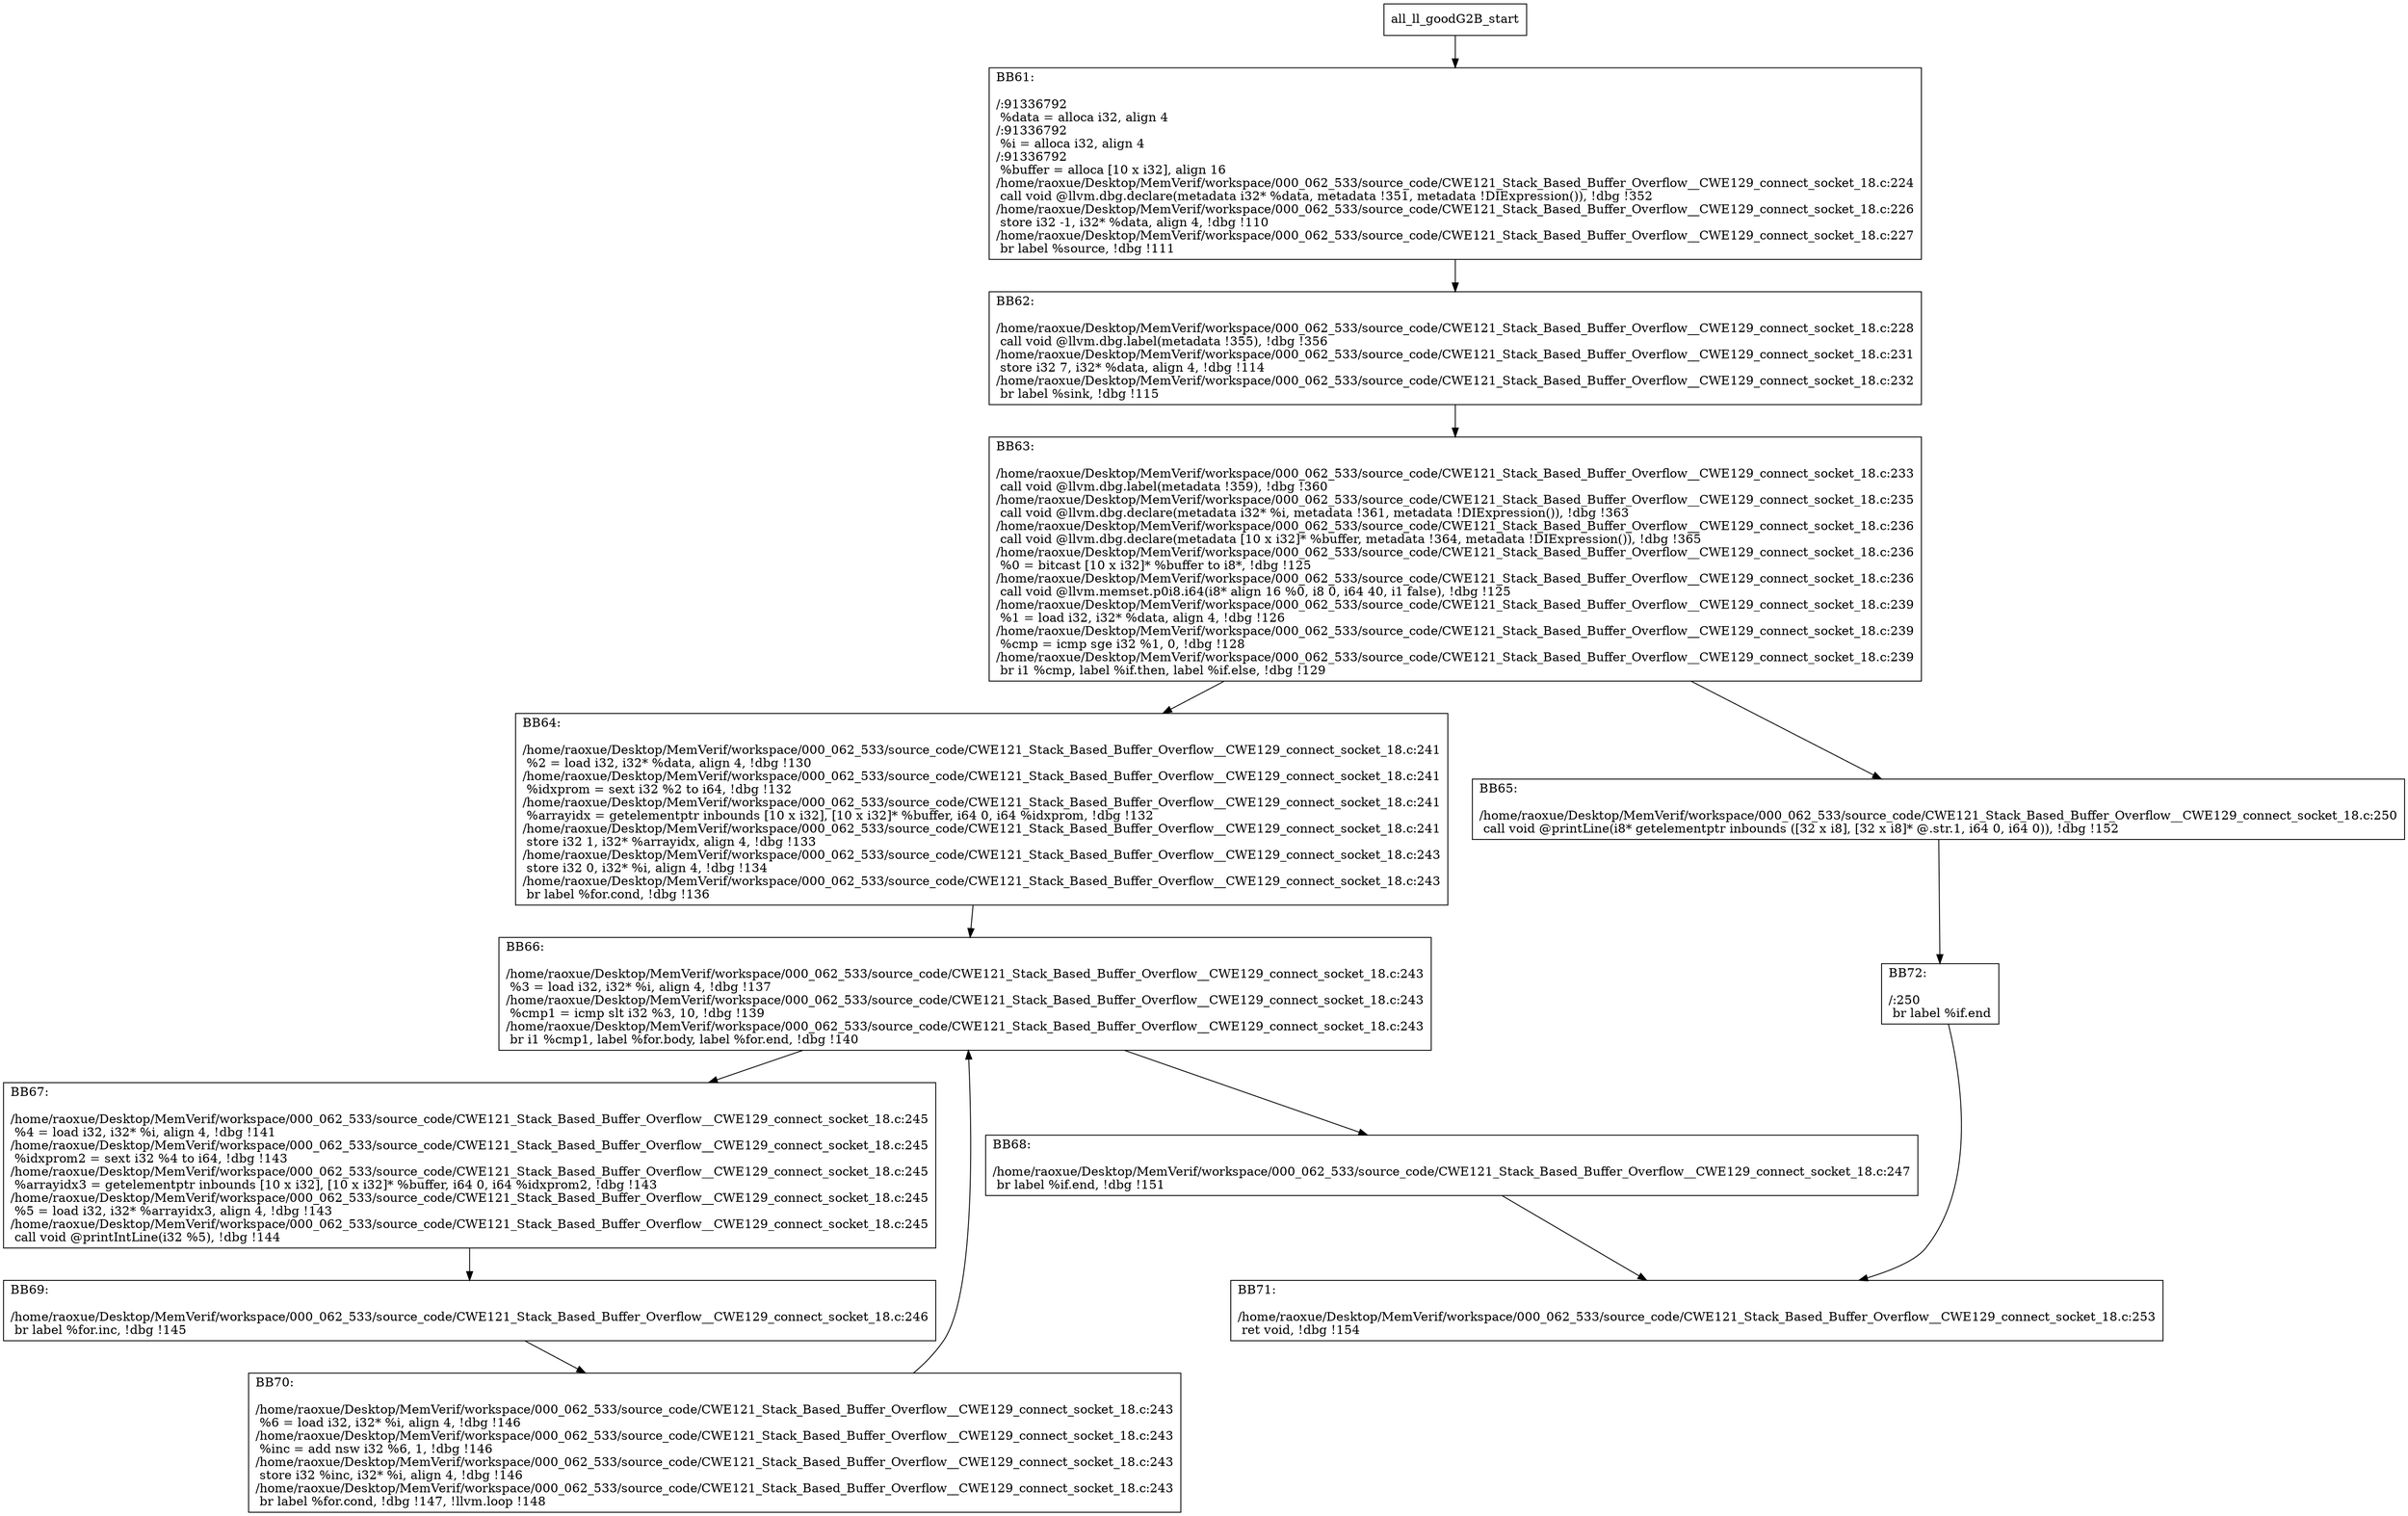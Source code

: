 digraph "CFG for'all_ll_goodG2B' function" {
	BBall_ll_goodG2B_start[shape=record,label="{all_ll_goodG2B_start}"];
	BBall_ll_goodG2B_start-> all_ll_goodG2BBB61;
	all_ll_goodG2BBB61 [shape=record, label="{BB61:\l\l/:91336792\l
  %data = alloca i32, align 4\l
/:91336792\l
  %i = alloca i32, align 4\l
/:91336792\l
  %buffer = alloca [10 x i32], align 16\l
/home/raoxue/Desktop/MemVerif/workspace/000_062_533/source_code/CWE121_Stack_Based_Buffer_Overflow__CWE129_connect_socket_18.c:224\l
  call void @llvm.dbg.declare(metadata i32* %data, metadata !351, metadata !DIExpression()), !dbg !352\l
/home/raoxue/Desktop/MemVerif/workspace/000_062_533/source_code/CWE121_Stack_Based_Buffer_Overflow__CWE129_connect_socket_18.c:226\l
  store i32 -1, i32* %data, align 4, !dbg !110\l
/home/raoxue/Desktop/MemVerif/workspace/000_062_533/source_code/CWE121_Stack_Based_Buffer_Overflow__CWE129_connect_socket_18.c:227\l
  br label %source, !dbg !111\l
}"];
	all_ll_goodG2BBB61-> all_ll_goodG2BBB62;
	all_ll_goodG2BBB62 [shape=record, label="{BB62:\l\l/home/raoxue/Desktop/MemVerif/workspace/000_062_533/source_code/CWE121_Stack_Based_Buffer_Overflow__CWE129_connect_socket_18.c:228\l
  call void @llvm.dbg.label(metadata !355), !dbg !356\l
/home/raoxue/Desktop/MemVerif/workspace/000_062_533/source_code/CWE121_Stack_Based_Buffer_Overflow__CWE129_connect_socket_18.c:231\l
  store i32 7, i32* %data, align 4, !dbg !114\l
/home/raoxue/Desktop/MemVerif/workspace/000_062_533/source_code/CWE121_Stack_Based_Buffer_Overflow__CWE129_connect_socket_18.c:232\l
  br label %sink, !dbg !115\l
}"];
	all_ll_goodG2BBB62-> all_ll_goodG2BBB63;
	all_ll_goodG2BBB63 [shape=record, label="{BB63:\l\l/home/raoxue/Desktop/MemVerif/workspace/000_062_533/source_code/CWE121_Stack_Based_Buffer_Overflow__CWE129_connect_socket_18.c:233\l
  call void @llvm.dbg.label(metadata !359), !dbg !360\l
/home/raoxue/Desktop/MemVerif/workspace/000_062_533/source_code/CWE121_Stack_Based_Buffer_Overflow__CWE129_connect_socket_18.c:235\l
  call void @llvm.dbg.declare(metadata i32* %i, metadata !361, metadata !DIExpression()), !dbg !363\l
/home/raoxue/Desktop/MemVerif/workspace/000_062_533/source_code/CWE121_Stack_Based_Buffer_Overflow__CWE129_connect_socket_18.c:236\l
  call void @llvm.dbg.declare(metadata [10 x i32]* %buffer, metadata !364, metadata !DIExpression()), !dbg !365\l
/home/raoxue/Desktop/MemVerif/workspace/000_062_533/source_code/CWE121_Stack_Based_Buffer_Overflow__CWE129_connect_socket_18.c:236\l
  %0 = bitcast [10 x i32]* %buffer to i8*, !dbg !125\l
/home/raoxue/Desktop/MemVerif/workspace/000_062_533/source_code/CWE121_Stack_Based_Buffer_Overflow__CWE129_connect_socket_18.c:236\l
  call void @llvm.memset.p0i8.i64(i8* align 16 %0, i8 0, i64 40, i1 false), !dbg !125\l
/home/raoxue/Desktop/MemVerif/workspace/000_062_533/source_code/CWE121_Stack_Based_Buffer_Overflow__CWE129_connect_socket_18.c:239\l
  %1 = load i32, i32* %data, align 4, !dbg !126\l
/home/raoxue/Desktop/MemVerif/workspace/000_062_533/source_code/CWE121_Stack_Based_Buffer_Overflow__CWE129_connect_socket_18.c:239\l
  %cmp = icmp sge i32 %1, 0, !dbg !128\l
/home/raoxue/Desktop/MemVerif/workspace/000_062_533/source_code/CWE121_Stack_Based_Buffer_Overflow__CWE129_connect_socket_18.c:239\l
  br i1 %cmp, label %if.then, label %if.else, !dbg !129\l
}"];
	all_ll_goodG2BBB63-> all_ll_goodG2BBB64;
	all_ll_goodG2BBB63-> all_ll_goodG2BBB65;
	all_ll_goodG2BBB64 [shape=record, label="{BB64:\l\l/home/raoxue/Desktop/MemVerif/workspace/000_062_533/source_code/CWE121_Stack_Based_Buffer_Overflow__CWE129_connect_socket_18.c:241\l
  %2 = load i32, i32* %data, align 4, !dbg !130\l
/home/raoxue/Desktop/MemVerif/workspace/000_062_533/source_code/CWE121_Stack_Based_Buffer_Overflow__CWE129_connect_socket_18.c:241\l
  %idxprom = sext i32 %2 to i64, !dbg !132\l
/home/raoxue/Desktop/MemVerif/workspace/000_062_533/source_code/CWE121_Stack_Based_Buffer_Overflow__CWE129_connect_socket_18.c:241\l
  %arrayidx = getelementptr inbounds [10 x i32], [10 x i32]* %buffer, i64 0, i64 %idxprom, !dbg !132\l
/home/raoxue/Desktop/MemVerif/workspace/000_062_533/source_code/CWE121_Stack_Based_Buffer_Overflow__CWE129_connect_socket_18.c:241\l
  store i32 1, i32* %arrayidx, align 4, !dbg !133\l
/home/raoxue/Desktop/MemVerif/workspace/000_062_533/source_code/CWE121_Stack_Based_Buffer_Overflow__CWE129_connect_socket_18.c:243\l
  store i32 0, i32* %i, align 4, !dbg !134\l
/home/raoxue/Desktop/MemVerif/workspace/000_062_533/source_code/CWE121_Stack_Based_Buffer_Overflow__CWE129_connect_socket_18.c:243\l
  br label %for.cond, !dbg !136\l
}"];
	all_ll_goodG2BBB64-> all_ll_goodG2BBB66;
	all_ll_goodG2BBB66 [shape=record, label="{BB66:\l\l/home/raoxue/Desktop/MemVerif/workspace/000_062_533/source_code/CWE121_Stack_Based_Buffer_Overflow__CWE129_connect_socket_18.c:243\l
  %3 = load i32, i32* %i, align 4, !dbg !137\l
/home/raoxue/Desktop/MemVerif/workspace/000_062_533/source_code/CWE121_Stack_Based_Buffer_Overflow__CWE129_connect_socket_18.c:243\l
  %cmp1 = icmp slt i32 %3, 10, !dbg !139\l
/home/raoxue/Desktop/MemVerif/workspace/000_062_533/source_code/CWE121_Stack_Based_Buffer_Overflow__CWE129_connect_socket_18.c:243\l
  br i1 %cmp1, label %for.body, label %for.end, !dbg !140\l
}"];
	all_ll_goodG2BBB66-> all_ll_goodG2BBB67;
	all_ll_goodG2BBB66-> all_ll_goodG2BBB68;
	all_ll_goodG2BBB67 [shape=record, label="{BB67:\l\l/home/raoxue/Desktop/MemVerif/workspace/000_062_533/source_code/CWE121_Stack_Based_Buffer_Overflow__CWE129_connect_socket_18.c:245\l
  %4 = load i32, i32* %i, align 4, !dbg !141\l
/home/raoxue/Desktop/MemVerif/workspace/000_062_533/source_code/CWE121_Stack_Based_Buffer_Overflow__CWE129_connect_socket_18.c:245\l
  %idxprom2 = sext i32 %4 to i64, !dbg !143\l
/home/raoxue/Desktop/MemVerif/workspace/000_062_533/source_code/CWE121_Stack_Based_Buffer_Overflow__CWE129_connect_socket_18.c:245\l
  %arrayidx3 = getelementptr inbounds [10 x i32], [10 x i32]* %buffer, i64 0, i64 %idxprom2, !dbg !143\l
/home/raoxue/Desktop/MemVerif/workspace/000_062_533/source_code/CWE121_Stack_Based_Buffer_Overflow__CWE129_connect_socket_18.c:245\l
  %5 = load i32, i32* %arrayidx3, align 4, !dbg !143\l
/home/raoxue/Desktop/MemVerif/workspace/000_062_533/source_code/CWE121_Stack_Based_Buffer_Overflow__CWE129_connect_socket_18.c:245\l
  call void @printIntLine(i32 %5), !dbg !144\l
}"];
	all_ll_goodG2BBB67-> all_ll_goodG2BBB69;
	all_ll_goodG2BBB69 [shape=record, label="{BB69:\l\l/home/raoxue/Desktop/MemVerif/workspace/000_062_533/source_code/CWE121_Stack_Based_Buffer_Overflow__CWE129_connect_socket_18.c:246\l
  br label %for.inc, !dbg !145\l
}"];
	all_ll_goodG2BBB69-> all_ll_goodG2BBB70;
	all_ll_goodG2BBB70 [shape=record, label="{BB70:\l\l/home/raoxue/Desktop/MemVerif/workspace/000_062_533/source_code/CWE121_Stack_Based_Buffer_Overflow__CWE129_connect_socket_18.c:243\l
  %6 = load i32, i32* %i, align 4, !dbg !146\l
/home/raoxue/Desktop/MemVerif/workspace/000_062_533/source_code/CWE121_Stack_Based_Buffer_Overflow__CWE129_connect_socket_18.c:243\l
  %inc = add nsw i32 %6, 1, !dbg !146\l
/home/raoxue/Desktop/MemVerif/workspace/000_062_533/source_code/CWE121_Stack_Based_Buffer_Overflow__CWE129_connect_socket_18.c:243\l
  store i32 %inc, i32* %i, align 4, !dbg !146\l
/home/raoxue/Desktop/MemVerif/workspace/000_062_533/source_code/CWE121_Stack_Based_Buffer_Overflow__CWE129_connect_socket_18.c:243\l
  br label %for.cond, !dbg !147, !llvm.loop !148\l
}"];
	all_ll_goodG2BBB70-> all_ll_goodG2BBB66;
	all_ll_goodG2BBB68 [shape=record, label="{BB68:\l\l/home/raoxue/Desktop/MemVerif/workspace/000_062_533/source_code/CWE121_Stack_Based_Buffer_Overflow__CWE129_connect_socket_18.c:247\l
  br label %if.end, !dbg !151\l
}"];
	all_ll_goodG2BBB68-> all_ll_goodG2BBB71;
	all_ll_goodG2BBB65 [shape=record, label="{BB65:\l\l/home/raoxue/Desktop/MemVerif/workspace/000_062_533/source_code/CWE121_Stack_Based_Buffer_Overflow__CWE129_connect_socket_18.c:250\l
  call void @printLine(i8* getelementptr inbounds ([32 x i8], [32 x i8]* @.str.1, i64 0, i64 0)), !dbg !152\l
}"];
	all_ll_goodG2BBB65-> all_ll_goodG2BBB72;
	all_ll_goodG2BBB72 [shape=record, label="{BB72:\l\l/:250\l
  br label %if.end\l
}"];
	all_ll_goodG2BBB72-> all_ll_goodG2BBB71;
	all_ll_goodG2BBB71 [shape=record, label="{BB71:\l\l/home/raoxue/Desktop/MemVerif/workspace/000_062_533/source_code/CWE121_Stack_Based_Buffer_Overflow__CWE129_connect_socket_18.c:253\l
  ret void, !dbg !154\l
}"];
}

